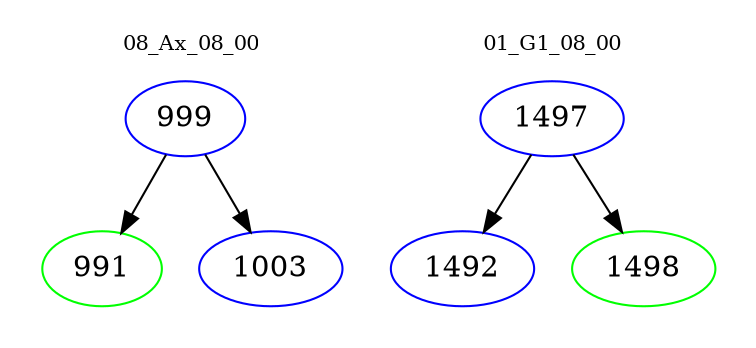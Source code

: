 digraph{
subgraph cluster_0 {
color = white
label = "08_Ax_08_00";
fontsize=10;
T0_999 [label="999", color="blue"]
T0_999 -> T0_991 [color="black"]
T0_991 [label="991", color="green"]
T0_999 -> T0_1003 [color="black"]
T0_1003 [label="1003", color="blue"]
}
subgraph cluster_1 {
color = white
label = "01_G1_08_00";
fontsize=10;
T1_1497 [label="1497", color="blue"]
T1_1497 -> T1_1492 [color="black"]
T1_1492 [label="1492", color="blue"]
T1_1497 -> T1_1498 [color="black"]
T1_1498 [label="1498", color="green"]
}
}
